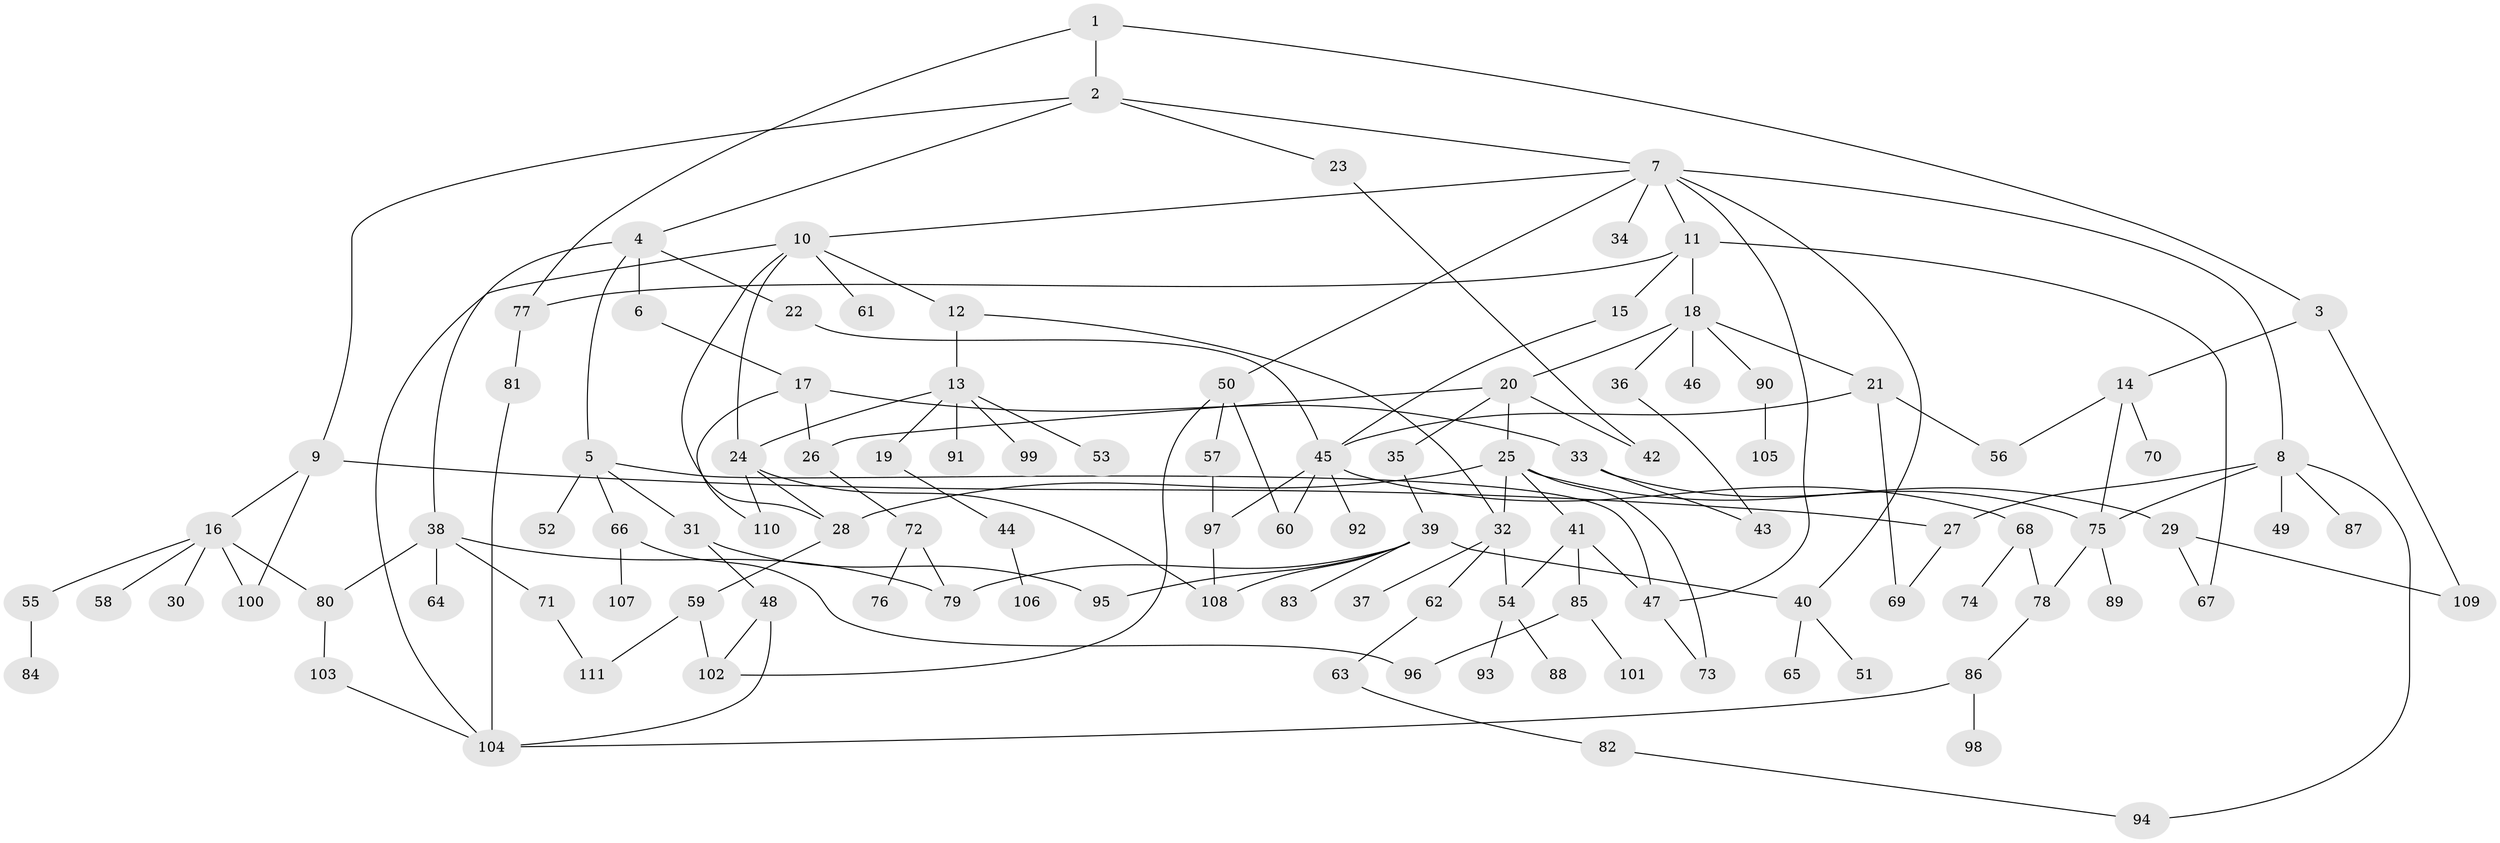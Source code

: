 // coarse degree distribution, {9: 0.01818181818181818, 4: 0.10909090909090909, 6: 0.05454545454545454, 2: 0.23636363636363636, 14: 0.01818181818181818, 5: 0.07272727272727272, 10: 0.03636363636363636, 8: 0.03636363636363636, 1: 0.2909090909090909, 3: 0.12727272727272726}
// Generated by graph-tools (version 1.1) at 2025/16/03/04/25 18:16:50]
// undirected, 111 vertices, 152 edges
graph export_dot {
graph [start="1"]
  node [color=gray90,style=filled];
  1;
  2;
  3;
  4;
  5;
  6;
  7;
  8;
  9;
  10;
  11;
  12;
  13;
  14;
  15;
  16;
  17;
  18;
  19;
  20;
  21;
  22;
  23;
  24;
  25;
  26;
  27;
  28;
  29;
  30;
  31;
  32;
  33;
  34;
  35;
  36;
  37;
  38;
  39;
  40;
  41;
  42;
  43;
  44;
  45;
  46;
  47;
  48;
  49;
  50;
  51;
  52;
  53;
  54;
  55;
  56;
  57;
  58;
  59;
  60;
  61;
  62;
  63;
  64;
  65;
  66;
  67;
  68;
  69;
  70;
  71;
  72;
  73;
  74;
  75;
  76;
  77;
  78;
  79;
  80;
  81;
  82;
  83;
  84;
  85;
  86;
  87;
  88;
  89;
  90;
  91;
  92;
  93;
  94;
  95;
  96;
  97;
  98;
  99;
  100;
  101;
  102;
  103;
  104;
  105;
  106;
  107;
  108;
  109;
  110;
  111;
  1 -- 2;
  1 -- 3;
  1 -- 77;
  2 -- 4;
  2 -- 7;
  2 -- 9;
  2 -- 23;
  3 -- 14;
  3 -- 109;
  4 -- 5;
  4 -- 6;
  4 -- 22;
  4 -- 38;
  5 -- 31;
  5 -- 47;
  5 -- 52;
  5 -- 66;
  6 -- 17;
  7 -- 8;
  7 -- 10;
  7 -- 11;
  7 -- 34;
  7 -- 40;
  7 -- 50;
  7 -- 47;
  8 -- 49;
  8 -- 75;
  8 -- 87;
  8 -- 94;
  8 -- 27;
  9 -- 16;
  9 -- 27;
  9 -- 100;
  10 -- 12;
  10 -- 24;
  10 -- 61;
  10 -- 28;
  10 -- 104;
  11 -- 15;
  11 -- 18;
  11 -- 77;
  11 -- 67;
  12 -- 13;
  12 -- 32;
  13 -- 19;
  13 -- 53;
  13 -- 91;
  13 -- 99;
  13 -- 24;
  14 -- 70;
  14 -- 56;
  14 -- 75;
  15 -- 45;
  16 -- 30;
  16 -- 55;
  16 -- 58;
  16 -- 100;
  16 -- 80;
  17 -- 33;
  17 -- 110;
  17 -- 26;
  18 -- 20;
  18 -- 21;
  18 -- 36;
  18 -- 46;
  18 -- 90;
  19 -- 44;
  20 -- 25;
  20 -- 26;
  20 -- 35;
  20 -- 42;
  21 -- 56;
  21 -- 69;
  21 -- 45;
  22 -- 45;
  23 -- 42;
  24 -- 28;
  24 -- 110;
  24 -- 108;
  25 -- 29;
  25 -- 32;
  25 -- 41;
  25 -- 73;
  25 -- 28;
  26 -- 72;
  27 -- 69;
  28 -- 59;
  29 -- 67;
  29 -- 109;
  31 -- 48;
  31 -- 95;
  32 -- 37;
  32 -- 54;
  32 -- 62;
  33 -- 43;
  33 -- 75;
  35 -- 39;
  36 -- 43;
  38 -- 64;
  38 -- 71;
  38 -- 80;
  38 -- 79;
  39 -- 79;
  39 -- 83;
  39 -- 95;
  39 -- 108;
  39 -- 40;
  40 -- 51;
  40 -- 65;
  41 -- 85;
  41 -- 47;
  41 -- 54;
  44 -- 106;
  45 -- 60;
  45 -- 68;
  45 -- 92;
  45 -- 97;
  47 -- 73;
  48 -- 102;
  48 -- 104;
  50 -- 57;
  50 -- 102;
  50 -- 60;
  54 -- 88;
  54 -- 93;
  55 -- 84;
  57 -- 97;
  59 -- 111;
  59 -- 102;
  62 -- 63;
  63 -- 82;
  66 -- 96;
  66 -- 107;
  68 -- 74;
  68 -- 78;
  71 -- 111;
  72 -- 76;
  72 -- 79;
  75 -- 89;
  75 -- 78;
  77 -- 81;
  78 -- 86;
  80 -- 103;
  81 -- 104;
  82 -- 94;
  85 -- 101;
  85 -- 96;
  86 -- 98;
  86 -- 104;
  90 -- 105;
  97 -- 108;
  103 -- 104;
}
